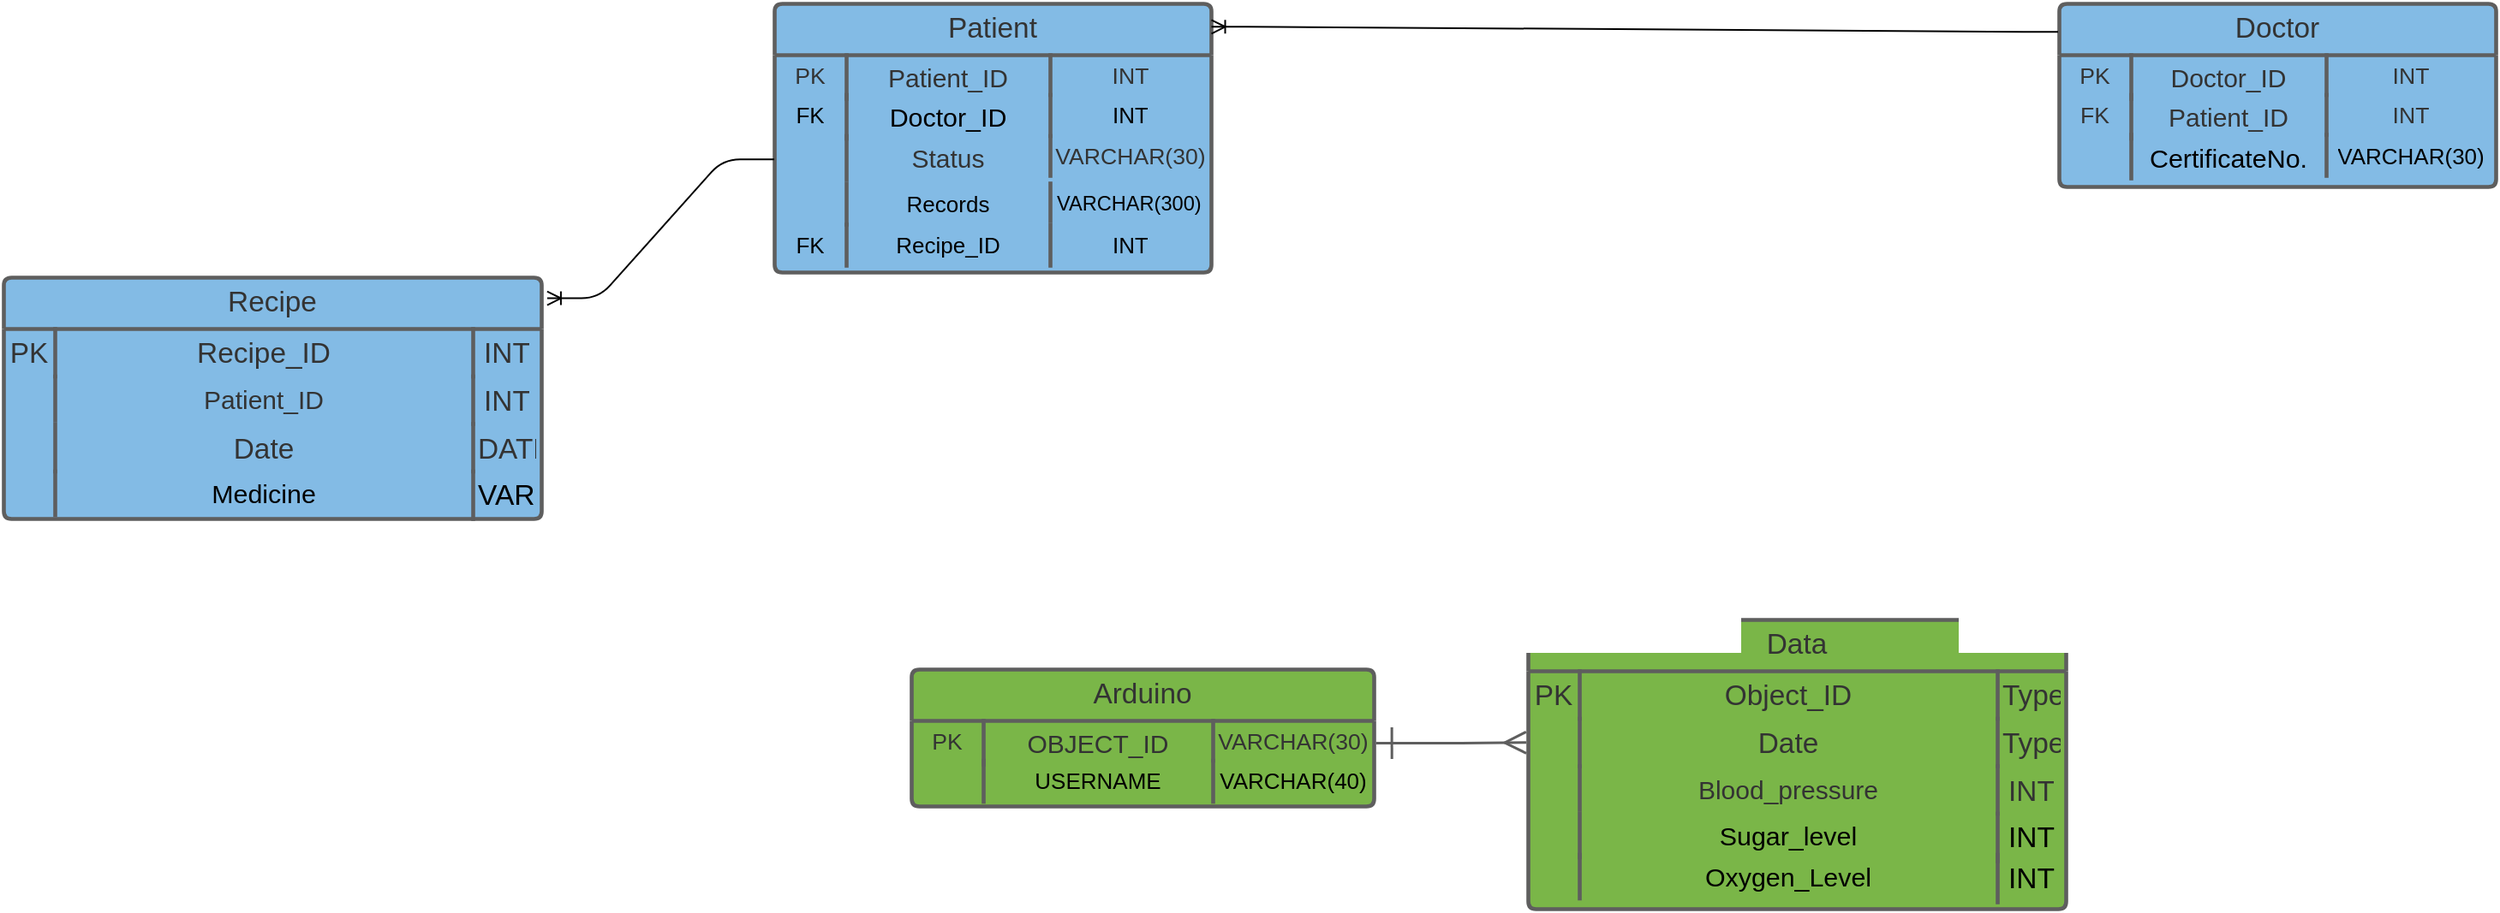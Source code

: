 <mxfile version="14.9.4" type="github">
  <diagram id="R2lEEEUBdFMjLlhIrx00" name="Page-1">
    <mxGraphModel dx="1730" dy="965" grid="1" gridSize="10" guides="1" tooltips="1" connect="1" arrows="1" fold="1" page="1" pageScale="1" pageWidth="850" pageHeight="1100" math="0" shadow="0" extFonts="Permanent Marker^https://fonts.googleapis.com/css?family=Permanent+Marker">
      <root>
        <mxCell id="0" />
        <mxCell id="1" parent="0" />
        <mxCell id="s8nBBbzB6NtBCQzFO3ce-1" value="Patient" style="html=1;overflow=block;blockSpacing=1;whiteSpace=wrap;swimlane;resizeParent=1;resizeParentMax=0;resizeLast=0;collapsible=0;marginBottom=0;fontStyle=0;swimlaneFillColor=#83bbe5;startSize=30;whiteSpace=wrap;fontSize=16.7;fontColor=#333333;align=center;fillColor=#83bbe5;whiteSpace=wrap;spacing=0;strokeColor=#5e5e5e;strokeOpacity=100;fillOpacity=100;rounded=1;absoluteArcSize=1;arcSize=9;strokeWidth=2.3;" vertex="1" parent="1">
          <mxGeometry x="480" y="90" width="255" height="157" as="geometry" />
        </mxCell>
        <mxCell id="s8nBBbzB6NtBCQzFO3ce-2" value="PK" style="strokeColor=none;part=1;resizeHeight=0;align=center;verticalAlign=top;spacingLeft=4;spacingRight=4;overflow=hidden;rotatable=0;points=[[0,0.5],[1,0.5]];portConstraint=eastwest;whiteSpace=wrap;swimlaneFillColor=#83bbe5;whiteSpace=wrap;fontSize=13.3;fontColor=#333333;align=center;fillColor=none;strokeOpacity=100;fillOpacity=100;whiteSpace=wrap;spacing=0;rounded=1;absoluteArcSize=1;arcSize=9;strokeWidth=2.3;" vertex="1" parent="s8nBBbzB6NtBCQzFO3ce-1">
          <mxGeometry y="30" width="42" height="23.25" as="geometry" />
        </mxCell>
        <mxCell id="s8nBBbzB6NtBCQzFO3ce-3" value="Patient_ID" style="shape=partialRectangle;top=0;right=0;bottom=0;part=1;resizeHeight=0;align=left;verticalAlign=top;spacingLeft=4;spacingRight=4;overflow=hidden;rotatable=0;points=[[0,0.5],[1,0.5]];portConstraint=eastwest;whiteSpace=wrap;swimlaneFillColor=#83bbe5;whiteSpace=wrap;fontSize=15;fontColor=#333333;align=center;fillColor=none;strokeOpacity=100;fillOpacity=100;whiteSpace=wrap;spacing=0;strokeColor=#5e5e5e;rounded=1;absoluteArcSize=1;arcSize=9;strokeWidth=2.3;" vertex="1" parent="s8nBBbzB6NtBCQzFO3ce-1">
          <mxGeometry x="42" y="30" width="119.0" height="25.5" as="geometry" />
        </mxCell>
        <mxCell id="s8nBBbzB6NtBCQzFO3ce-4" value="INT" style="shape=partialRectangle;top=0;right=0;bottom=0;part=1;resizeHeight=0;align=left;verticalAlign=top;spacingLeft=4;spacingRight=4;overflow=hidden;rotatable=0;points=[[0,0.5],[1,0.5]];portConstraint=eastwest;whiteSpace=wrap;swimlaneFillColor=#83bbe5;whiteSpace=wrap;fontSize=13.3;fontColor=#333333;align=center;fillColor=none;strokeOpacity=100;fillOpacity=100;whiteSpace=wrap;spacing=0;strokeColor=#5e5e5e;rounded=1;absoluteArcSize=1;arcSize=9;strokeWidth=2.3;" vertex="1" parent="s8nBBbzB6NtBCQzFO3ce-1">
          <mxGeometry x="161.0" y="30" width="94.0" height="23.25" as="geometry" />
        </mxCell>
        <mxCell id="s8nBBbzB6NtBCQzFO3ce-5" value="FK" style="strokeColor=none;part=1;resizeHeight=0;align=center;verticalAlign=top;spacingLeft=4;spacingRight=4;overflow=hidden;rotatable=0;points=[[0,0.5],[1,0.5]];portConstraint=eastwest;whiteSpace=wrap;swimlaneFillColor=#83bbe5;whiteSpace=wrap;fontSize=13;fillColor=none;strokeOpacity=100;fillOpacity=100;whiteSpace=wrap;spacing=0;rounded=1;absoluteArcSize=1;arcSize=9;strokeWidth=2.3;" vertex="1" parent="s8nBBbzB6NtBCQzFO3ce-1">
          <mxGeometry y="53.25" width="42" height="24" as="geometry" />
        </mxCell>
        <mxCell id="s8nBBbzB6NtBCQzFO3ce-6" value="Doctor_ID" style="shape=partialRectangle;top=0;right=0;bottom=0;part=1;resizeHeight=0;align=left;verticalAlign=top;spacingLeft=4;spacingRight=4;overflow=hidden;rotatable=0;points=[[0,0.5],[1,0.5]];portConstraint=eastwest;whiteSpace=wrap;swimlaneFillColor=#83bbe5;whiteSpace=wrap;fontSize=15.2;align=center;fillColor=none;strokeOpacity=100;fillOpacity=100;whiteSpace=wrap;spacing=0;strokeColor=#5e5e5e;rounded=1;absoluteArcSize=1;arcSize=9;strokeWidth=2.3;" vertex="1" parent="s8nBBbzB6NtBCQzFO3ce-1">
          <mxGeometry x="42" y="53.25" width="119.0" height="25.5" as="geometry" />
        </mxCell>
        <mxCell id="s8nBBbzB6NtBCQzFO3ce-7" value="INT" style="shape=partialRectangle;top=0;right=0;bottom=0;part=1;resizeHeight=0;align=left;verticalAlign=top;spacingLeft=4;spacingRight=4;overflow=hidden;rotatable=0;points=[[0,0.5],[1,0.5]];portConstraint=eastwest;whiteSpace=wrap;swimlaneFillColor=#83bbe5;whiteSpace=wrap;fontSize=13;align=center;fillColor=none;strokeOpacity=100;fillOpacity=100;whiteSpace=wrap;spacing=0;strokeColor=#5e5e5e;rounded=1;absoluteArcSize=1;arcSize=9;strokeWidth=2.3;" vertex="1" parent="s8nBBbzB6NtBCQzFO3ce-1">
          <mxGeometry x="161.0" y="53.25" width="94.0" height="24" as="geometry" />
        </mxCell>
        <mxCell id="s8nBBbzB6NtBCQzFO3ce-8" value="" style="strokeColor=none;part=1;resizeHeight=0;align=center;verticalAlign=top;spacingLeft=4;spacingRight=4;overflow=hidden;rotatable=0;points=[[0,0.5],[1,0.5]];portConstraint=eastwest;whiteSpace=wrap;swimlaneFillColor=#83bbe5;whiteSpace=wrap;fontSize=13;align=center;fillColor=none;strokeOpacity=100;fillOpacity=100;whiteSpace=wrap;spacing=0;rounded=1;absoluteArcSize=1;arcSize=9;strokeWidth=2.3;" vertex="1" parent="s8nBBbzB6NtBCQzFO3ce-1">
          <mxGeometry y="77.25" width="42" height="27.75" as="geometry" />
        </mxCell>
        <mxCell id="s8nBBbzB6NtBCQzFO3ce-9" value="Status" style="shape=partialRectangle;top=0;right=0;bottom=0;part=1;resizeHeight=0;align=left;verticalAlign=top;spacingLeft=4;spacingRight=4;overflow=hidden;rotatable=0;points=[[0,0.5],[1,0.5]];portConstraint=eastwest;whiteSpace=wrap;swimlaneFillColor=#83bbe5;whiteSpace=wrap;fontSize=15;fontColor=#333333;align=center;fillColor=none;strokeOpacity=100;fillOpacity=100;whiteSpace=wrap;spacing=0;strokeColor=#5e5e5e;rounded=1;absoluteArcSize=1;arcSize=9;strokeWidth=2.3;" vertex="1" parent="s8nBBbzB6NtBCQzFO3ce-1">
          <mxGeometry x="42" y="77.25" width="119.0" height="25.5" as="geometry" />
        </mxCell>
        <mxCell id="s8nBBbzB6NtBCQzFO3ce-10" value="VARCHAR(30)" style="shape=partialRectangle;top=0;right=0;bottom=0;part=1;resizeHeight=0;align=left;verticalAlign=top;spacingLeft=4;spacingRight=4;overflow=hidden;rotatable=0;points=[[0,0.5],[1,0.5]];portConstraint=eastwest;whiteSpace=wrap;swimlaneFillColor=#83bbe5;whiteSpace=wrap;fontSize=13.3;fontColor=#333333;align=center;fillColor=none;strokeOpacity=100;fillOpacity=100;whiteSpace=wrap;spacing=0;strokeColor=#5e5e5e;rounded=1;absoluteArcSize=1;arcSize=9;strokeWidth=2.3;" vertex="1" parent="s8nBBbzB6NtBCQzFO3ce-1">
          <mxGeometry x="161.0" y="77.25" width="94.0" height="23.25" as="geometry" />
        </mxCell>
        <mxCell id="s8nBBbzB6NtBCQzFO3ce-11" value="" style="strokeColor=none;part=1;resizeHeight=0;align=center;verticalAlign=top;spacingLeft=4;spacingRight=4;overflow=hidden;rotatable=0;points=[[0,0.5],[1,0.5]];portConstraint=eastwest;whiteSpace=wrap;swimlaneFillColor=#83bbe5;whiteSpace=wrap;fontSize=13;fillColor=none;strokeOpacity=100;fillOpacity=100;whiteSpace=wrap;spacing=0;rounded=1;absoluteArcSize=1;arcSize=9;strokeWidth=2.3;" vertex="1" parent="s8nBBbzB6NtBCQzFO3ce-1">
          <mxGeometry y="105" width="42" height="24" as="geometry" />
        </mxCell>
        <mxCell id="s8nBBbzB6NtBCQzFO3ce-12" value="Records" style="shape=partialRectangle;top=0;right=0;bottom=0;part=1;resizeHeight=0;align=left;verticalAlign=top;spacingLeft=4;spacingRight=4;overflow=hidden;rotatable=0;points=[[0,0.5],[1,0.5]];portConstraint=eastwest;whiteSpace=wrap;swimlaneFillColor=#83bbe5;whiteSpace=wrap;fontSize=13;align=center;fillColor=none;strokeOpacity=100;fillOpacity=100;whiteSpace=wrap;spacing=0;strokeColor=#5e5e5e;rounded=1;absoluteArcSize=1;arcSize=9;strokeWidth=2.3;" vertex="1" parent="s8nBBbzB6NtBCQzFO3ce-1">
          <mxGeometry x="42" y="105" width="119.0" height="24" as="geometry" />
        </mxCell>
        <mxCell id="s8nBBbzB6NtBCQzFO3ce-13" value="VARCHAR(300)" style="shape=partialRectangle;top=0;right=0;bottom=0;part=1;resizeHeight=0;align=left;verticalAlign=top;spacingLeft=4;spacingRight=4;overflow=hidden;rotatable=0;points=[[0,0.5],[1,0.5]];portConstraint=eastwest;whiteSpace=wrap;swimlaneFillColor=#83bbe5;whiteSpace=wrap;fontSize=11.8;fillColor=none;strokeOpacity=100;fillOpacity=100;whiteSpace=wrap;spacing=0;strokeColor=#5e5e5e;rounded=1;absoluteArcSize=1;arcSize=9;strokeWidth=2.3;" vertex="1" parent="s8nBBbzB6NtBCQzFO3ce-1">
          <mxGeometry x="161.0" y="105" width="94.0" height="21.75" as="geometry" />
        </mxCell>
        <mxCell id="s8nBBbzB6NtBCQzFO3ce-14" value="FK" style="strokeColor=none;part=1;resizeHeight=0;align=center;verticalAlign=top;spacingLeft=4;spacingRight=4;overflow=hidden;rotatable=0;points=[[0,0.5],[1,0.5]];portConstraint=eastwest;whiteSpace=wrap;swimlaneFillColor=#83bbe5;whiteSpace=wrap;fontSize=13;fillColor=none;strokeOpacity=100;fillOpacity=100;whiteSpace=wrap;spacing=0;rounded=1;absoluteArcSize=1;arcSize=9;strokeWidth=2.3;" vertex="1" parent="s8nBBbzB6NtBCQzFO3ce-1">
          <mxGeometry y="129" width="42" height="24" as="geometry" />
        </mxCell>
        <mxCell id="s8nBBbzB6NtBCQzFO3ce-15" value="Recipe_ID" style="shape=partialRectangle;top=0;right=0;bottom=0;part=1;resizeHeight=0;align=left;verticalAlign=top;spacingLeft=4;spacingRight=4;overflow=hidden;rotatable=0;points=[[0,0.5],[1,0.5]];portConstraint=eastwest;whiteSpace=wrap;swimlaneFillColor=#83bbe5;whiteSpace=wrap;fontSize=13;align=center;fillColor=none;strokeOpacity=100;fillOpacity=100;whiteSpace=wrap;spacing=0;strokeColor=#5e5e5e;rounded=1;absoluteArcSize=1;arcSize=9;strokeWidth=2.3;" vertex="1" parent="s8nBBbzB6NtBCQzFO3ce-1">
          <mxGeometry x="42" y="129" width="119.0" height="24" as="geometry" />
        </mxCell>
        <mxCell id="s8nBBbzB6NtBCQzFO3ce-16" value="INT" style="shape=partialRectangle;top=0;right=0;bottom=0;part=1;resizeHeight=0;align=left;verticalAlign=top;spacingLeft=4;spacingRight=4;overflow=hidden;rotatable=0;points=[[0,0.5],[1,0.5]];portConstraint=eastwest;whiteSpace=wrap;swimlaneFillColor=#83bbe5;whiteSpace=wrap;fontSize=13;align=center;fillColor=none;strokeOpacity=100;fillOpacity=100;whiteSpace=wrap;spacing=0;strokeColor=#5e5e5e;rounded=1;absoluteArcSize=1;arcSize=9;strokeWidth=2.3;" vertex="1" parent="s8nBBbzB6NtBCQzFO3ce-1">
          <mxGeometry x="161.0" y="129" width="94.0" height="24" as="geometry" />
        </mxCell>
        <mxCell id="wR4m2LSyL9cgfY_sc-Y3-31" value="Doctor" style="html=1;overflow=block;blockSpacing=1;whiteSpace=wrap;swimlane;resizeParent=1;resizeParentMax=0;resizeLast=0;collapsible=0;marginBottom=0;fontStyle=0;swimlaneFillColor=#83bbe5;startSize=30;whiteSpace=wrap;fontSize=16.7;fontColor=#333333;align=center;fillColor=#83bbe5;whiteSpace=wrap;spacing=0;strokeColor=#5e5e5e;strokeOpacity=100;fillOpacity=100;rounded=1;absoluteArcSize=1;arcSize=9;strokeWidth=2.3;" vertex="1" parent="1">
          <mxGeometry x="1230" y="90" width="255" height="107" as="geometry" />
        </mxCell>
        <mxCell id="wR4m2LSyL9cgfY_sc-Y3-32" value="PK" style="strokeColor=none;part=1;resizeHeight=0;align=center;verticalAlign=top;spacingLeft=4;spacingRight=4;overflow=hidden;rotatable=0;points=[[0,0.5],[1,0.5]];portConstraint=eastwest;whiteSpace=wrap;swimlaneFillColor=#83bbe5;whiteSpace=wrap;fontSize=13.3;fontColor=#333333;align=center;fillColor=none;strokeOpacity=100;fillOpacity=100;whiteSpace=wrap;spacing=0;rounded=1;absoluteArcSize=1;arcSize=9;strokeWidth=2.3;" vertex="1" parent="wR4m2LSyL9cgfY_sc-Y3-31">
          <mxGeometry y="30" width="42" height="23.25" as="geometry" />
        </mxCell>
        <mxCell id="wR4m2LSyL9cgfY_sc-Y3-33" value="Doctor_ID" style="shape=partialRectangle;top=0;right=0;bottom=0;part=1;resizeHeight=0;align=left;verticalAlign=top;spacingLeft=4;spacingRight=4;overflow=hidden;rotatable=0;points=[[0,0.5],[1,0.5]];portConstraint=eastwest;whiteSpace=wrap;swimlaneFillColor=#83bbe5;whiteSpace=wrap;fontSize=15;fontColor=#333333;align=center;fillColor=none;strokeOpacity=100;fillOpacity=100;whiteSpace=wrap;spacing=0;strokeColor=#5e5e5e;rounded=1;absoluteArcSize=1;arcSize=9;strokeWidth=2.3;" vertex="1" parent="wR4m2LSyL9cgfY_sc-Y3-31">
          <mxGeometry x="42" y="30" width="114" height="25.5" as="geometry" />
        </mxCell>
        <mxCell id="wR4m2LSyL9cgfY_sc-Y3-34" value="INT" style="shape=partialRectangle;top=0;right=0;bottom=0;part=1;resizeHeight=0;align=left;verticalAlign=top;spacingLeft=4;spacingRight=4;overflow=hidden;rotatable=0;points=[[0,0.5],[1,0.5]];portConstraint=eastwest;whiteSpace=wrap;swimlaneFillColor=#83bbe5;whiteSpace=wrap;fontSize=13.3;fontColor=#333333;align=center;fillColor=none;strokeOpacity=100;fillOpacity=100;whiteSpace=wrap;spacing=0;strokeColor=#5e5e5e;rounded=1;absoluteArcSize=1;arcSize=9;strokeWidth=2.3;" vertex="1" parent="wR4m2LSyL9cgfY_sc-Y3-31">
          <mxGeometry x="156" y="30" width="99" height="23.25" as="geometry" />
        </mxCell>
        <mxCell id="wR4m2LSyL9cgfY_sc-Y3-35" value="FK" style="strokeColor=none;part=1;resizeHeight=0;align=center;verticalAlign=top;spacingLeft=4;spacingRight=4;overflow=hidden;rotatable=0;points=[[0,0.5],[1,0.5]];portConstraint=eastwest;whiteSpace=wrap;swimlaneFillColor=#83bbe5;whiteSpace=wrap;fontSize=13.3;fontColor=#333333;align=center;fillColor=none;strokeOpacity=100;fillOpacity=100;whiteSpace=wrap;spacing=0;rounded=1;absoluteArcSize=1;arcSize=9;strokeWidth=2.3;" vertex="1" parent="wR4m2LSyL9cgfY_sc-Y3-31">
          <mxGeometry y="53.25" width="42" height="23.25" as="geometry" />
        </mxCell>
        <mxCell id="wR4m2LSyL9cgfY_sc-Y3-36" value="Patient_ID" style="shape=partialRectangle;top=0;right=0;bottom=0;part=1;resizeHeight=0;align=left;verticalAlign=top;spacingLeft=4;spacingRight=4;overflow=hidden;rotatable=0;points=[[0,0.5],[1,0.5]];portConstraint=eastwest;whiteSpace=wrap;swimlaneFillColor=#83bbe5;whiteSpace=wrap;fontSize=15;fontColor=#333333;align=center;fillColor=none;strokeOpacity=100;fillOpacity=100;whiteSpace=wrap;spacing=0;strokeColor=#5e5e5e;rounded=1;absoluteArcSize=1;arcSize=9;strokeWidth=2.3;" vertex="1" parent="wR4m2LSyL9cgfY_sc-Y3-31">
          <mxGeometry x="42" y="53.25" width="114" height="25.5" as="geometry" />
        </mxCell>
        <mxCell id="wR4m2LSyL9cgfY_sc-Y3-37" value="INT" style="shape=partialRectangle;top=0;right=0;bottom=0;part=1;resizeHeight=0;align=left;verticalAlign=top;spacingLeft=4;spacingRight=4;overflow=hidden;rotatable=0;points=[[0,0.5],[1,0.5]];portConstraint=eastwest;whiteSpace=wrap;swimlaneFillColor=#83bbe5;whiteSpace=wrap;fontSize=13.3;fontColor=#333333;align=center;fillColor=none;strokeOpacity=100;fillOpacity=100;whiteSpace=wrap;spacing=0;strokeColor=#5e5e5e;rounded=1;absoluteArcSize=1;arcSize=9;strokeWidth=2.3;" vertex="1" parent="wR4m2LSyL9cgfY_sc-Y3-31">
          <mxGeometry x="156" y="53.25" width="99" height="23.25" as="geometry" />
        </mxCell>
        <mxCell id="wR4m2LSyL9cgfY_sc-Y3-38" value="" style="strokeColor=none;part=1;resizeHeight=0;align=center;verticalAlign=top;spacingLeft=4;spacingRight=4;overflow=hidden;rotatable=0;points=[[0,0.5],[1,0.5]];portConstraint=eastwest;whiteSpace=wrap;swimlaneFillColor=#83bbe5;whiteSpace=wrap;fontSize=13;fillColor=none;strokeOpacity=100;fillOpacity=100;whiteSpace=wrap;spacing=0;rounded=1;absoluteArcSize=1;arcSize=9;strokeWidth=2.3;" vertex="1" parent="wR4m2LSyL9cgfY_sc-Y3-31">
          <mxGeometry y="76.5" width="42" height="24" as="geometry" />
        </mxCell>
        <mxCell id="wR4m2LSyL9cgfY_sc-Y3-39" value="CertificateNo." style="shape=partialRectangle;top=0;right=0;bottom=0;part=1;resizeHeight=0;align=left;verticalAlign=top;spacingLeft=4;spacingRight=4;overflow=hidden;rotatable=0;points=[[0,0.5],[1,0.5]];portConstraint=eastwest;whiteSpace=wrap;swimlaneFillColor=#83bbe5;whiteSpace=wrap;fontSize=15.2;align=center;fillColor=none;strokeOpacity=100;fillOpacity=100;whiteSpace=wrap;spacing=0;strokeColor=#5e5e5e;rounded=1;absoluteArcSize=1;arcSize=9;strokeWidth=2.3;" vertex="1" parent="wR4m2LSyL9cgfY_sc-Y3-31">
          <mxGeometry x="42" y="76.5" width="114" height="25.5" as="geometry" />
        </mxCell>
        <mxCell id="wR4m2LSyL9cgfY_sc-Y3-40" value="VARCHAR(30)" style="shape=partialRectangle;top=0;right=0;bottom=0;part=1;resizeHeight=0;align=left;verticalAlign=top;spacingLeft=4;spacingRight=4;overflow=hidden;rotatable=0;points=[[0,0.5],[1,0.5]];portConstraint=eastwest;whiteSpace=wrap;swimlaneFillColor=#83bbe5;whiteSpace=wrap;fontSize=13;align=center;fillColor=none;strokeOpacity=100;fillOpacity=100;whiteSpace=wrap;spacing=0;strokeColor=#5e5e5e;rounded=1;absoluteArcSize=1;arcSize=9;strokeWidth=2.3;" vertex="1" parent="wR4m2LSyL9cgfY_sc-Y3-31">
          <mxGeometry x="156" y="76.5" width="99" height="24" as="geometry" />
        </mxCell>
        <mxCell id="s8nBBbzB6NtBCQzFO3ce-19" value="" style="edgeStyle=entityRelationEdgeStyle;fontSize=12;html=1;endArrow=ERoneToMany;entryX=1.001;entryY=0.087;entryDx=0;entryDy=0;exitX=-0.002;exitY=0.155;exitDx=0;exitDy=0;entryPerimeter=0;exitPerimeter=0;" edge="1" parent="1" source="wR4m2LSyL9cgfY_sc-Y3-31" target="s8nBBbzB6NtBCQzFO3ce-1">
          <mxGeometry width="100" height="100" relative="1" as="geometry">
            <mxPoint x="780" y="400" as="sourcePoint" />
            <mxPoint x="940" y="300" as="targetPoint" />
          </mxGeometry>
        </mxCell>
        <mxCell id="9HrM7mktzzBxvPAglcAL-32" value="Arduino" style="html=1;overflow=block;blockSpacing=1;whiteSpace=wrap;swimlane;resizeParent=1;resizeParentMax=0;resizeLast=0;collapsible=0;marginBottom=0;fontStyle=0;swimlaneFillColor=#7ab648;startSize=30;whiteSpace=wrap;fontSize=16.7;fontColor=#333333;align=center;fillColor=#7ab648;whiteSpace=wrap;spacing=0;strokeColor=#5e5e5e;strokeOpacity=100;fillOpacity=100;rounded=1;absoluteArcSize=1;arcSize=9;strokeWidth=2.3;" vertex="1" parent="1">
          <mxGeometry x="560" y="479" width="270" height="80" as="geometry" />
        </mxCell>
        <mxCell id="9HrM7mktzzBxvPAglcAL-33" value="PK" style="strokeColor=none;part=1;resizeHeight=0;align=center;verticalAlign=top;spacingLeft=4;spacingRight=4;overflow=hidden;rotatable=0;points=[[0,0.5],[1,0.5]];portConstraint=eastwest;whiteSpace=wrap;swimlaneFillColor=#7ab648;whiteSpace=wrap;fontSize=13.3;fontColor=#333333;align=center;fillColor=none;strokeOpacity=100;fillOpacity=100;whiteSpace=wrap;spacing=0;rounded=1;absoluteArcSize=1;arcSize=9;strokeWidth=2.3;" vertex="1" parent="9HrM7mktzzBxvPAglcAL-32">
          <mxGeometry y="30" width="42" height="23.25" as="geometry" />
        </mxCell>
        <mxCell id="9HrM7mktzzBxvPAglcAL-34" value="OBJECT_ID" style="shape=partialRectangle;top=0;right=0;bottom=0;part=1;resizeHeight=0;align=left;verticalAlign=top;spacingLeft=4;spacingRight=4;overflow=hidden;rotatable=0;points=[[0,0.5],[1,0.5]];portConstraint=eastwest;whiteSpace=wrap;swimlaneFillColor=#7ab648;whiteSpace=wrap;fontSize=15;fontColor=#333333;align=center;fillColor=none;strokeOpacity=100;fillOpacity=100;whiteSpace=wrap;spacing=0;strokeColor=#5e5e5e;rounded=1;absoluteArcSize=1;arcSize=9;strokeWidth=2.3;" vertex="1" parent="9HrM7mktzzBxvPAglcAL-32">
          <mxGeometry x="42" y="30" width="134.0" height="25.5" as="geometry" />
        </mxCell>
        <mxCell id="9HrM7mktzzBxvPAglcAL-35" value="VARCHAR(30)" style="shape=partialRectangle;top=0;right=0;bottom=0;part=1;resizeHeight=0;align=left;verticalAlign=top;spacingLeft=4;spacingRight=4;overflow=hidden;rotatable=0;points=[[0,0.5],[1,0.5]];portConstraint=eastwest;whiteSpace=wrap;swimlaneFillColor=#7ab648;whiteSpace=wrap;fontSize=13.3;fontColor=#333333;align=center;fillColor=none;strokeOpacity=100;fillOpacity=100;whiteSpace=wrap;spacing=0;strokeColor=#5e5e5e;rounded=1;absoluteArcSize=1;arcSize=9;strokeWidth=2.3;" vertex="1" parent="9HrM7mktzzBxvPAglcAL-32">
          <mxGeometry x="176.0" y="30" width="94.0" height="23.25" as="geometry" />
        </mxCell>
        <mxCell id="9HrM7mktzzBxvPAglcAL-36" value="" style="strokeColor=none;part=1;resizeHeight=0;align=center;verticalAlign=top;spacingLeft=4;spacingRight=4;overflow=hidden;rotatable=0;points=[[0,0.5],[1,0.5]];portConstraint=eastwest;whiteSpace=wrap;swimlaneFillColor=#7ab648;whiteSpace=wrap;fontSize=13;fillColor=none;strokeOpacity=100;fillOpacity=100;whiteSpace=wrap;spacing=0;rounded=1;absoluteArcSize=1;arcSize=9;strokeWidth=2.3;" vertex="1" parent="9HrM7mktzzBxvPAglcAL-32">
          <mxGeometry y="53.25" width="42" height="24" as="geometry" />
        </mxCell>
        <mxCell id="9HrM7mktzzBxvPAglcAL-37" value="USERNAME" style="shape=partialRectangle;top=0;right=0;bottom=0;part=1;resizeHeight=0;align=left;verticalAlign=top;spacingLeft=4;spacingRight=4;overflow=hidden;rotatable=0;points=[[0,0.5],[1,0.5]];portConstraint=eastwest;whiteSpace=wrap;swimlaneFillColor=#7ab648;whiteSpace=wrap;fontSize=13;align=center;fillColor=none;strokeOpacity=100;fillOpacity=100;whiteSpace=wrap;spacing=0;strokeColor=#5e5e5e;rounded=1;absoluteArcSize=1;arcSize=9;strokeWidth=2.3;" vertex="1" parent="9HrM7mktzzBxvPAglcAL-32">
          <mxGeometry x="42" y="53.25" width="134.0" height="24" as="geometry" />
        </mxCell>
        <mxCell id="9HrM7mktzzBxvPAglcAL-38" value="VARCHAR(40)" style="shape=partialRectangle;top=0;right=0;bottom=0;part=1;resizeHeight=0;align=left;verticalAlign=top;spacingLeft=4;spacingRight=4;overflow=hidden;rotatable=0;points=[[0,0.5],[1,0.5]];portConstraint=eastwest;whiteSpace=wrap;swimlaneFillColor=#7ab648;whiteSpace=wrap;fontSize=13;align=center;fillColor=none;strokeOpacity=100;fillOpacity=100;whiteSpace=wrap;spacing=0;strokeColor=#5e5e5e;rounded=1;absoluteArcSize=1;arcSize=9;strokeWidth=2.3;" vertex="1" parent="9HrM7mktzzBxvPAglcAL-32">
          <mxGeometry x="176.0" y="53.25" width="94.0" height="24" as="geometry" />
        </mxCell>
        <mxCell id="9HrM7mktzzBxvPAglcAL-39" value="Data" style="html=1;overflow=block;blockSpacing=1;whiteSpace=wrap;swimlane;resizeParent=1;resizeParentMax=0;resizeLast=0;collapsible=0;marginBottom=0;fontStyle=0;swimlaneFillColor=#7ab648;startSize=30;whiteSpace=wrap;fontSize=16.7;fontColor=#333333;align=center;fillColor=#7ab648;whiteSpace=wrap;spacing=0;strokeColor=#5e5e5e;strokeOpacity=100;fillOpacity=100;rounded=1;absoluteArcSize=1;arcSize=9;strokeWidth=2.3;" vertex="1" parent="1">
          <mxGeometry x="920" y="450" width="314" height="169" as="geometry" />
        </mxCell>
        <mxCell id="9HrM7mktzzBxvPAglcAL-40" value="PK" style="strokeColor=none;part=1;resizeHeight=0;align=center;verticalAlign=top;spacingLeft=4;spacingRight=4;overflow=hidden;rotatable=0;points=[[0,0.5],[1,0.5]];portConstraint=eastwest;whiteSpace=wrap;swimlaneFillColor=#7ab648;whiteSpace=wrap;fontSize=16.7;fontColor=#333333;align=center;fillColor=none;strokeOpacity=100;fillOpacity=100;whiteSpace=wrap;spacing=0;rounded=1;absoluteArcSize=1;arcSize=9;strokeWidth=2.3;" vertex="1" parent="9HrM7mktzzBxvPAglcAL-39">
          <mxGeometry y="30" width="30" height="27.75" as="geometry" />
        </mxCell>
        <mxCell id="9HrM7mktzzBxvPAglcAL-41" value="Object_ID" style="shape=partialRectangle;top=0;right=0;bottom=0;part=1;resizeHeight=0;align=left;verticalAlign=top;spacingLeft=4;spacingRight=4;overflow=hidden;rotatable=0;points=[[0,0.5],[1,0.5]];portConstraint=eastwest;whiteSpace=wrap;swimlaneFillColor=#7ab648;whiteSpace=wrap;fontSize=16.7;fontColor=#333333;align=center;fillColor=none;strokeOpacity=100;fillOpacity=100;whiteSpace=wrap;spacing=0;strokeColor=#5e5e5e;rounded=1;absoluteArcSize=1;arcSize=9;strokeWidth=2.3;" vertex="1" parent="9HrM7mktzzBxvPAglcAL-39">
          <mxGeometry x="30" y="30" width="244" height="27.75" as="geometry" />
        </mxCell>
        <mxCell id="9HrM7mktzzBxvPAglcAL-42" value="Type" style="shape=partialRectangle;top=0;right=0;bottom=0;part=1;resizeHeight=0;align=left;verticalAlign=top;spacingLeft=4;spacingRight=4;overflow=hidden;rotatable=0;points=[[0,0.5],[1,0.5]];portConstraint=eastwest;whiteSpace=wrap;swimlaneFillColor=#7ab648;whiteSpace=wrap;fontSize=16.7;fontColor=#333333;align=center;fillColor=none;strokeOpacity=100;fillOpacity=100;whiteSpace=wrap;spacing=0;strokeColor=#5e5e5e;rounded=1;absoluteArcSize=1;arcSize=9;strokeWidth=2.3;" vertex="1" parent="9HrM7mktzzBxvPAglcAL-39">
          <mxGeometry x="274" y="30" width="40" height="27.75" as="geometry" />
        </mxCell>
        <mxCell id="9HrM7mktzzBxvPAglcAL-43" value="" style="strokeColor=none;part=1;resizeHeight=0;align=center;verticalAlign=top;spacingLeft=4;spacingRight=4;overflow=hidden;rotatable=0;points=[[0,0.5],[1,0.5]];portConstraint=eastwest;whiteSpace=wrap;swimlaneFillColor=#7ab648;whiteSpace=wrap;fontSize=13;align=center;fillColor=none;strokeOpacity=100;fillOpacity=100;whiteSpace=wrap;spacing=0;rounded=1;absoluteArcSize=1;arcSize=9;strokeWidth=2.3;" vertex="1" parent="9HrM7mktzzBxvPAglcAL-39">
          <mxGeometry y="57.75" width="30" height="27.75" as="geometry" />
        </mxCell>
        <mxCell id="9HrM7mktzzBxvPAglcAL-44" value="Date" style="shape=partialRectangle;top=0;right=0;bottom=0;part=1;resizeHeight=0;align=left;verticalAlign=top;spacingLeft=4;spacingRight=4;overflow=hidden;rotatable=0;points=[[0,0.5],[1,0.5]];portConstraint=eastwest;whiteSpace=wrap;swimlaneFillColor=#7ab648;whiteSpace=wrap;fontSize=16.7;fontColor=#333333;align=center;fillColor=none;strokeOpacity=100;fillOpacity=100;whiteSpace=wrap;spacing=0;strokeColor=#5e5e5e;rounded=1;absoluteArcSize=1;arcSize=9;strokeWidth=2.3;" vertex="1" parent="9HrM7mktzzBxvPAglcAL-39">
          <mxGeometry x="30" y="57.75" width="244" height="27.75" as="geometry" />
        </mxCell>
        <mxCell id="9HrM7mktzzBxvPAglcAL-45" value="Type" style="shape=partialRectangle;top=0;right=0;bottom=0;part=1;resizeHeight=0;align=left;verticalAlign=top;spacingLeft=4;spacingRight=4;overflow=hidden;rotatable=0;points=[[0,0.5],[1,0.5]];portConstraint=eastwest;whiteSpace=wrap;swimlaneFillColor=#7ab648;whiteSpace=wrap;fontSize=16.7;fontColor=#333333;align=center;fillColor=none;strokeOpacity=100;fillOpacity=100;whiteSpace=wrap;spacing=0;strokeColor=#5e5e5e;rounded=1;absoluteArcSize=1;arcSize=9;strokeWidth=2.3;" vertex="1" parent="9HrM7mktzzBxvPAglcAL-39">
          <mxGeometry x="274" y="57.75" width="40" height="27.75" as="geometry" />
        </mxCell>
        <mxCell id="9HrM7mktzzBxvPAglcAL-46" value="" style="strokeColor=none;part=1;resizeHeight=0;align=center;verticalAlign=top;spacingLeft=4;spacingRight=4;overflow=hidden;rotatable=0;points=[[0,0.5],[1,0.5]];portConstraint=eastwest;whiteSpace=wrap;swimlaneFillColor=#7ab648;whiteSpace=wrap;fontSize=13;align=center;fillColor=none;strokeOpacity=100;fillOpacity=100;whiteSpace=wrap;spacing=0;rounded=1;absoluteArcSize=1;arcSize=9;strokeWidth=2.3;" vertex="1" parent="9HrM7mktzzBxvPAglcAL-39">
          <mxGeometry y="85.5" width="30" height="27.75" as="geometry" />
        </mxCell>
        <mxCell id="9HrM7mktzzBxvPAglcAL-47" value="Blood_pressure" style="shape=partialRectangle;top=0;right=0;bottom=0;part=1;resizeHeight=0;align=left;verticalAlign=top;spacingLeft=4;spacingRight=4;overflow=hidden;rotatable=0;points=[[0,0.5],[1,0.5]];portConstraint=eastwest;whiteSpace=wrap;swimlaneFillColor=#7ab648;whiteSpace=wrap;fontSize=15;fontColor=#333333;align=center;fillColor=none;strokeOpacity=100;fillOpacity=100;whiteSpace=wrap;spacing=0;strokeColor=#5e5e5e;rounded=1;absoluteArcSize=1;arcSize=9;strokeWidth=2.3;" vertex="1" parent="9HrM7mktzzBxvPAglcAL-39">
          <mxGeometry x="30" y="85.5" width="244" height="25.5" as="geometry" />
        </mxCell>
        <mxCell id="9HrM7mktzzBxvPAglcAL-48" value="INT" style="shape=partialRectangle;top=0;right=0;bottom=0;part=1;resizeHeight=0;align=left;verticalAlign=top;spacingLeft=4;spacingRight=4;overflow=hidden;rotatable=0;points=[[0,0.5],[1,0.5]];portConstraint=eastwest;whiteSpace=wrap;swimlaneFillColor=#7ab648;whiteSpace=wrap;fontSize=16.7;fontColor=#333333;align=center;fillColor=none;strokeOpacity=100;fillOpacity=100;whiteSpace=wrap;spacing=0;strokeColor=#5e5e5e;rounded=1;absoluteArcSize=1;arcSize=9;strokeWidth=2.3;" vertex="1" parent="9HrM7mktzzBxvPAglcAL-39">
          <mxGeometry x="274" y="85.5" width="40" height="27.75" as="geometry" />
        </mxCell>
        <mxCell id="9HrM7mktzzBxvPAglcAL-49" value="" style="strokeColor=none;part=1;resizeHeight=0;align=center;verticalAlign=top;spacingLeft=4;spacingRight=4;overflow=hidden;rotatable=0;points=[[0,0.5],[1,0.5]];portConstraint=eastwest;whiteSpace=wrap;swimlaneFillColor=#7ab648;whiteSpace=wrap;fontSize=13;fillColor=none;strokeOpacity=100;fillOpacity=100;whiteSpace=wrap;spacing=0;rounded=1;absoluteArcSize=1;arcSize=9;strokeWidth=2.3;" vertex="1" parent="9HrM7mktzzBxvPAglcAL-39">
          <mxGeometry y="113.25" width="30" height="24" as="geometry" />
        </mxCell>
        <mxCell id="9HrM7mktzzBxvPAglcAL-50" value="Sugar_level" style="shape=partialRectangle;top=0;right=0;bottom=0;part=1;resizeHeight=0;align=left;verticalAlign=top;spacingLeft=4;spacingRight=4;overflow=hidden;rotatable=0;points=[[0,0.5],[1,0.5]];portConstraint=eastwest;whiteSpace=wrap;swimlaneFillColor=#7ab648;whiteSpace=wrap;fontSize=15.2;align=center;fillColor=none;strokeOpacity=100;fillOpacity=100;whiteSpace=wrap;spacing=0;strokeColor=#5e5e5e;rounded=1;absoluteArcSize=1;arcSize=9;strokeWidth=2.3;" vertex="1" parent="9HrM7mktzzBxvPAglcAL-39">
          <mxGeometry x="30" y="113.25" width="244" height="25.5" as="geometry" />
        </mxCell>
        <mxCell id="9HrM7mktzzBxvPAglcAL-51" value="INT" style="shape=partialRectangle;top=0;right=0;bottom=0;part=1;resizeHeight=0;align=left;verticalAlign=top;spacingLeft=4;spacingRight=4;overflow=hidden;rotatable=0;points=[[0,0.5],[1,0.5]];portConstraint=eastwest;whiteSpace=wrap;swimlaneFillColor=#7ab648;whiteSpace=wrap;fontSize=16.8;align=center;fillColor=none;strokeOpacity=100;fillOpacity=100;whiteSpace=wrap;spacing=0;strokeColor=#5e5e5e;rounded=1;absoluteArcSize=1;arcSize=9;strokeWidth=2.3;" vertex="1" parent="9HrM7mktzzBxvPAglcAL-39">
          <mxGeometry x="274" y="113.25" width="40" height="27.75" as="geometry" />
        </mxCell>
        <mxCell id="9HrM7mktzzBxvPAglcAL-52" value="" style="strokeColor=none;part=1;resizeHeight=0;align=center;verticalAlign=top;spacingLeft=4;spacingRight=4;overflow=hidden;rotatable=0;points=[[0,0.5],[1,0.5]];portConstraint=eastwest;whiteSpace=wrap;swimlaneFillColor=#7ab648;whiteSpace=wrap;fontSize=13;fillColor=none;strokeOpacity=100;fillOpacity=100;whiteSpace=wrap;spacing=0;rounded=1;absoluteArcSize=1;arcSize=9;strokeWidth=2.3;" vertex="1" parent="9HrM7mktzzBxvPAglcAL-39">
          <mxGeometry y="137.25" width="30" height="24" as="geometry" />
        </mxCell>
        <mxCell id="9HrM7mktzzBxvPAglcAL-53" value="Oxygen_Level" style="shape=partialRectangle;top=0;right=0;bottom=0;part=1;resizeHeight=0;align=left;verticalAlign=top;spacingLeft=4;spacingRight=4;overflow=hidden;rotatable=0;points=[[0,0.5],[1,0.5]];portConstraint=eastwest;whiteSpace=wrap;swimlaneFillColor=#7ab648;whiteSpace=wrap;fontSize=15.2;align=center;fillColor=none;strokeOpacity=100;fillOpacity=100;whiteSpace=wrap;spacing=0;strokeColor=#5e5e5e;rounded=1;absoluteArcSize=1;arcSize=9;strokeWidth=2.3;" vertex="1" parent="9HrM7mktzzBxvPAglcAL-39">
          <mxGeometry x="30" y="137.25" width="244" height="25.5" as="geometry" />
        </mxCell>
        <mxCell id="9HrM7mktzzBxvPAglcAL-54" value="INT" style="shape=partialRectangle;top=0;right=0;bottom=0;part=1;resizeHeight=0;align=left;verticalAlign=top;spacingLeft=4;spacingRight=4;overflow=hidden;rotatable=0;points=[[0,0.5],[1,0.5]];portConstraint=eastwest;whiteSpace=wrap;swimlaneFillColor=#7ab648;whiteSpace=wrap;fontSize=16.8;align=center;fillColor=none;strokeOpacity=100;fillOpacity=100;whiteSpace=wrap;spacing=0;strokeColor=#5e5e5e;rounded=1;absoluteArcSize=1;arcSize=9;strokeWidth=2.3;" vertex="1" parent="9HrM7mktzzBxvPAglcAL-39">
          <mxGeometry x="274" y="137.25" width="40" height="27.75" as="geometry" />
        </mxCell>
        <UserObject label="" lucidchartObjectId="6JhRI4meCXWP" id="9HrM7mktzzBxvPAglcAL-55">
          <mxCell style="html=1;jettySize=18;whiteSpace=wrap;fontSize=13;strokeColor=#5E5E5E;strokeWidth=1.5;rounded=1;arcSize=12;edgeStyle=orthogonalEdgeStyle;startArrow=ERone;startSize=16;;endArrow=ERmany;endSize=10;;exitX=1.004;exitY=0.538;exitPerimeter=0;entryX=-0.004;entryY=0.424;entryPerimeter=0;" edge="1" parent="1" source="9HrM7mktzzBxvPAglcAL-32" target="9HrM7mktzzBxvPAglcAL-39">
            <mxGeometry width="100" height="100" relative="1" as="geometry">
              <Array as="points" />
            </mxGeometry>
          </mxCell>
        </UserObject>
        <mxCell id="2KL743r8nJJYtoUCDz9D-11" value="Recipe" style="html=1;overflow=block;blockSpacing=1;whiteSpace=wrap;swimlane;resizeParent=1;resizeParentMax=0;resizeLast=0;collapsible=0;marginBottom=0;fontStyle=0;swimlaneFillColor=#83bbe5;startSize=30;whiteSpace=wrap;fontSize=16.7;fontColor=#333333;align=center;fillColor=#83bbe5;whiteSpace=wrap;spacing=0;strokeColor=#5e5e5e;strokeOpacity=100;fillOpacity=100;rounded=1;absoluteArcSize=1;arcSize=9;strokeWidth=2.3;" vertex="1" parent="1">
          <mxGeometry x="30" y="250" width="314" height="141" as="geometry" />
        </mxCell>
        <mxCell id="2KL743r8nJJYtoUCDz9D-12" value="PK" style="strokeColor=none;part=1;resizeHeight=0;align=center;verticalAlign=top;spacingLeft=4;spacingRight=4;overflow=hidden;rotatable=0;points=[[0,0.5],[1,0.5]];portConstraint=eastwest;whiteSpace=wrap;swimlaneFillColor=#83bbe5;whiteSpace=wrap;fontSize=16.7;fontColor=#333333;align=center;fillColor=none;strokeOpacity=100;fillOpacity=100;whiteSpace=wrap;spacing=0;rounded=1;absoluteArcSize=1;arcSize=9;strokeWidth=2.3;" vertex="1" parent="2KL743r8nJJYtoUCDz9D-11">
          <mxGeometry y="30" width="30" height="27.75" as="geometry" />
        </mxCell>
        <mxCell id="2KL743r8nJJYtoUCDz9D-13" value="Recipe_ID" style="shape=partialRectangle;top=0;right=0;bottom=0;part=1;resizeHeight=0;align=left;verticalAlign=top;spacingLeft=4;spacingRight=4;overflow=hidden;rotatable=0;points=[[0,0.5],[1,0.5]];portConstraint=eastwest;whiteSpace=wrap;swimlaneFillColor=#83bbe5;whiteSpace=wrap;fontSize=16.7;fontColor=#333333;align=center;fillColor=none;strokeOpacity=100;fillOpacity=100;whiteSpace=wrap;spacing=0;strokeColor=#5e5e5e;rounded=1;absoluteArcSize=1;arcSize=9;strokeWidth=2.3;" vertex="1" parent="2KL743r8nJJYtoUCDz9D-11">
          <mxGeometry x="30" y="30" width="244" height="27.75" as="geometry" />
        </mxCell>
        <mxCell id="2KL743r8nJJYtoUCDz9D-14" value="INT" style="shape=partialRectangle;top=0;right=0;bottom=0;part=1;resizeHeight=0;align=left;verticalAlign=top;spacingLeft=4;spacingRight=4;overflow=hidden;rotatable=0;points=[[0,0.5],[1,0.5]];portConstraint=eastwest;whiteSpace=wrap;swimlaneFillColor=#83bbe5;whiteSpace=wrap;fontSize=16.7;fontColor=#333333;align=center;fillColor=none;strokeOpacity=100;fillOpacity=100;whiteSpace=wrap;spacing=0;strokeColor=#5e5e5e;rounded=1;absoluteArcSize=1;arcSize=9;strokeWidth=2.3;" vertex="1" parent="2KL743r8nJJYtoUCDz9D-11">
          <mxGeometry x="274" y="30" width="40" height="27.75" as="geometry" />
        </mxCell>
        <mxCell id="2KL743r8nJJYtoUCDz9D-15" value="" style="strokeColor=none;part=1;resizeHeight=0;align=center;verticalAlign=top;spacingLeft=4;spacingRight=4;overflow=hidden;rotatable=0;points=[[0,0.5],[1,0.5]];portConstraint=eastwest;whiteSpace=wrap;swimlaneFillColor=#83bbe5;whiteSpace=wrap;fontSize=13;align=center;fillColor=none;strokeOpacity=100;fillOpacity=100;whiteSpace=wrap;spacing=0;rounded=1;absoluteArcSize=1;arcSize=9;strokeWidth=2.3;" vertex="1" parent="2KL743r8nJJYtoUCDz9D-11">
          <mxGeometry y="57.75" width="30" height="27.75" as="geometry" />
        </mxCell>
        <mxCell id="2KL743r8nJJYtoUCDz9D-16" value="Patient_ID" style="shape=partialRectangle;top=0;right=0;bottom=0;part=1;resizeHeight=0;align=left;verticalAlign=top;spacingLeft=4;spacingRight=4;overflow=hidden;rotatable=0;points=[[0,0.5],[1,0.5]];portConstraint=eastwest;whiteSpace=wrap;swimlaneFillColor=#83bbe5;whiteSpace=wrap;fontSize=15;fontColor=#333333;align=center;fillColor=none;strokeOpacity=100;fillOpacity=100;whiteSpace=wrap;spacing=0;strokeColor=#5e5e5e;rounded=1;absoluteArcSize=1;arcSize=9;strokeWidth=2.3;" vertex="1" parent="2KL743r8nJJYtoUCDz9D-11">
          <mxGeometry x="30" y="57.75" width="244" height="25.5" as="geometry" />
        </mxCell>
        <mxCell id="2KL743r8nJJYtoUCDz9D-17" value="INT" style="shape=partialRectangle;top=0;right=0;bottom=0;part=1;resizeHeight=0;align=left;verticalAlign=top;spacingLeft=4;spacingRight=4;overflow=hidden;rotatable=0;points=[[0,0.5],[1,0.5]];portConstraint=eastwest;whiteSpace=wrap;swimlaneFillColor=#83bbe5;whiteSpace=wrap;fontSize=16.7;fontColor=#333333;align=center;fillColor=none;strokeOpacity=100;fillOpacity=100;whiteSpace=wrap;spacing=0;strokeColor=#5e5e5e;rounded=1;absoluteArcSize=1;arcSize=9;strokeWidth=2.3;" vertex="1" parent="2KL743r8nJJYtoUCDz9D-11">
          <mxGeometry x="274" y="57.75" width="40" height="27.75" as="geometry" />
        </mxCell>
        <mxCell id="2KL743r8nJJYtoUCDz9D-18" value="" style="strokeColor=none;part=1;resizeHeight=0;align=center;verticalAlign=top;spacingLeft=4;spacingRight=4;overflow=hidden;rotatable=0;points=[[0,0.5],[1,0.5]];portConstraint=eastwest;whiteSpace=wrap;swimlaneFillColor=#83bbe5;whiteSpace=wrap;fontSize=13;align=center;fillColor=none;strokeOpacity=100;fillOpacity=100;whiteSpace=wrap;spacing=0;rounded=1;absoluteArcSize=1;arcSize=9;strokeWidth=2.3;" vertex="1" parent="2KL743r8nJJYtoUCDz9D-11">
          <mxGeometry y="85.5" width="30" height="27.75" as="geometry" />
        </mxCell>
        <mxCell id="2KL743r8nJJYtoUCDz9D-19" value="Date" style="shape=partialRectangle;top=0;right=0;bottom=0;part=1;resizeHeight=0;align=left;verticalAlign=top;spacingLeft=4;spacingRight=4;overflow=hidden;rotatable=0;points=[[0,0.5],[1,0.5]];portConstraint=eastwest;whiteSpace=wrap;swimlaneFillColor=#83bbe5;whiteSpace=wrap;fontSize=16.7;fontColor=#333333;align=center;fillColor=none;strokeOpacity=100;fillOpacity=100;whiteSpace=wrap;spacing=0;strokeColor=#5e5e5e;rounded=1;absoluteArcSize=1;arcSize=9;strokeWidth=2.3;" vertex="1" parent="2KL743r8nJJYtoUCDz9D-11">
          <mxGeometry x="30" y="85.5" width="244" height="27.75" as="geometry" />
        </mxCell>
        <mxCell id="2KL743r8nJJYtoUCDz9D-20" value="DATE" style="shape=partialRectangle;top=0;right=0;bottom=0;part=1;resizeHeight=0;align=left;verticalAlign=top;spacingLeft=4;spacingRight=4;overflow=hidden;rotatable=0;points=[[0,0.5],[1,0.5]];portConstraint=eastwest;whiteSpace=wrap;swimlaneFillColor=#83bbe5;whiteSpace=wrap;fontSize=16.7;fontColor=#333333;align=center;fillColor=none;strokeOpacity=100;fillOpacity=100;whiteSpace=wrap;spacing=0;strokeColor=#5e5e5e;rounded=1;absoluteArcSize=1;arcSize=9;strokeWidth=2.3;" vertex="1" parent="2KL743r8nJJYtoUCDz9D-11">
          <mxGeometry x="274" y="85.5" width="40" height="27.75" as="geometry" />
        </mxCell>
        <mxCell id="2KL743r8nJJYtoUCDz9D-21" value="" style="strokeColor=none;part=1;resizeHeight=0;align=center;verticalAlign=top;spacingLeft=4;spacingRight=4;overflow=hidden;rotatable=0;points=[[0,0.5],[1,0.5]];portConstraint=eastwest;whiteSpace=wrap;swimlaneFillColor=#83bbe5;whiteSpace=wrap;fontSize=13;fillColor=none;strokeOpacity=100;fillOpacity=100;whiteSpace=wrap;spacing=0;rounded=1;absoluteArcSize=1;arcSize=9;strokeWidth=2.3;" vertex="1" parent="2KL743r8nJJYtoUCDz9D-11">
          <mxGeometry y="113.25" width="30" height="24" as="geometry" />
        </mxCell>
        <mxCell id="2KL743r8nJJYtoUCDz9D-22" value="Medicine" style="shape=partialRectangle;top=0;right=0;bottom=0;part=1;resizeHeight=0;align=left;verticalAlign=top;spacingLeft=4;spacingRight=4;overflow=hidden;rotatable=0;points=[[0,0.5],[1,0.5]];portConstraint=eastwest;whiteSpace=wrap;swimlaneFillColor=#83bbe5;whiteSpace=wrap;fontSize=15.2;align=center;fillColor=none;strokeOpacity=100;fillOpacity=100;whiteSpace=wrap;spacing=0;strokeColor=#5e5e5e;rounded=1;absoluteArcSize=1;arcSize=9;strokeWidth=2.3;" vertex="1" parent="2KL743r8nJJYtoUCDz9D-11">
          <mxGeometry x="30" y="113.25" width="244" height="25.5" as="geometry" />
        </mxCell>
        <mxCell id="2KL743r8nJJYtoUCDz9D-23" value="VARCHAR(120)" style="shape=partialRectangle;top=0;right=0;bottom=0;part=1;resizeHeight=0;align=left;verticalAlign=top;spacingLeft=4;spacingRight=4;overflow=hidden;rotatable=0;points=[[0,0.5],[1,0.5]];portConstraint=eastwest;whiteSpace=wrap;swimlaneFillColor=#83bbe5;whiteSpace=wrap;fontSize=16.8;align=center;fillColor=none;strokeOpacity=100;fillOpacity=100;whiteSpace=wrap;spacing=0;strokeColor=#5e5e5e;rounded=1;absoluteArcSize=1;arcSize=9;strokeWidth=2.3;" vertex="1" parent="2KL743r8nJJYtoUCDz9D-11">
          <mxGeometry x="274" y="113.25" width="40" height="27.75" as="geometry" />
        </mxCell>
        <mxCell id="s8nBBbzB6NtBCQzFO3ce-20" value="" style="edgeStyle=entityRelationEdgeStyle;fontSize=12;html=1;endArrow=ERoneToMany;exitX=0;exitY=0.5;exitDx=0;exitDy=0;entryX=1.011;entryY=0.087;entryDx=0;entryDy=0;entryPerimeter=0;" edge="1" parent="1" source="s8nBBbzB6NtBCQzFO3ce-8" target="2KL743r8nJJYtoUCDz9D-11">
          <mxGeometry width="100" height="100" relative="1" as="geometry">
            <mxPoint x="830" y="280" as="sourcePoint" />
            <mxPoint x="170" y="181" as="targetPoint" />
          </mxGeometry>
        </mxCell>
      </root>
    </mxGraphModel>
  </diagram>
</mxfile>
